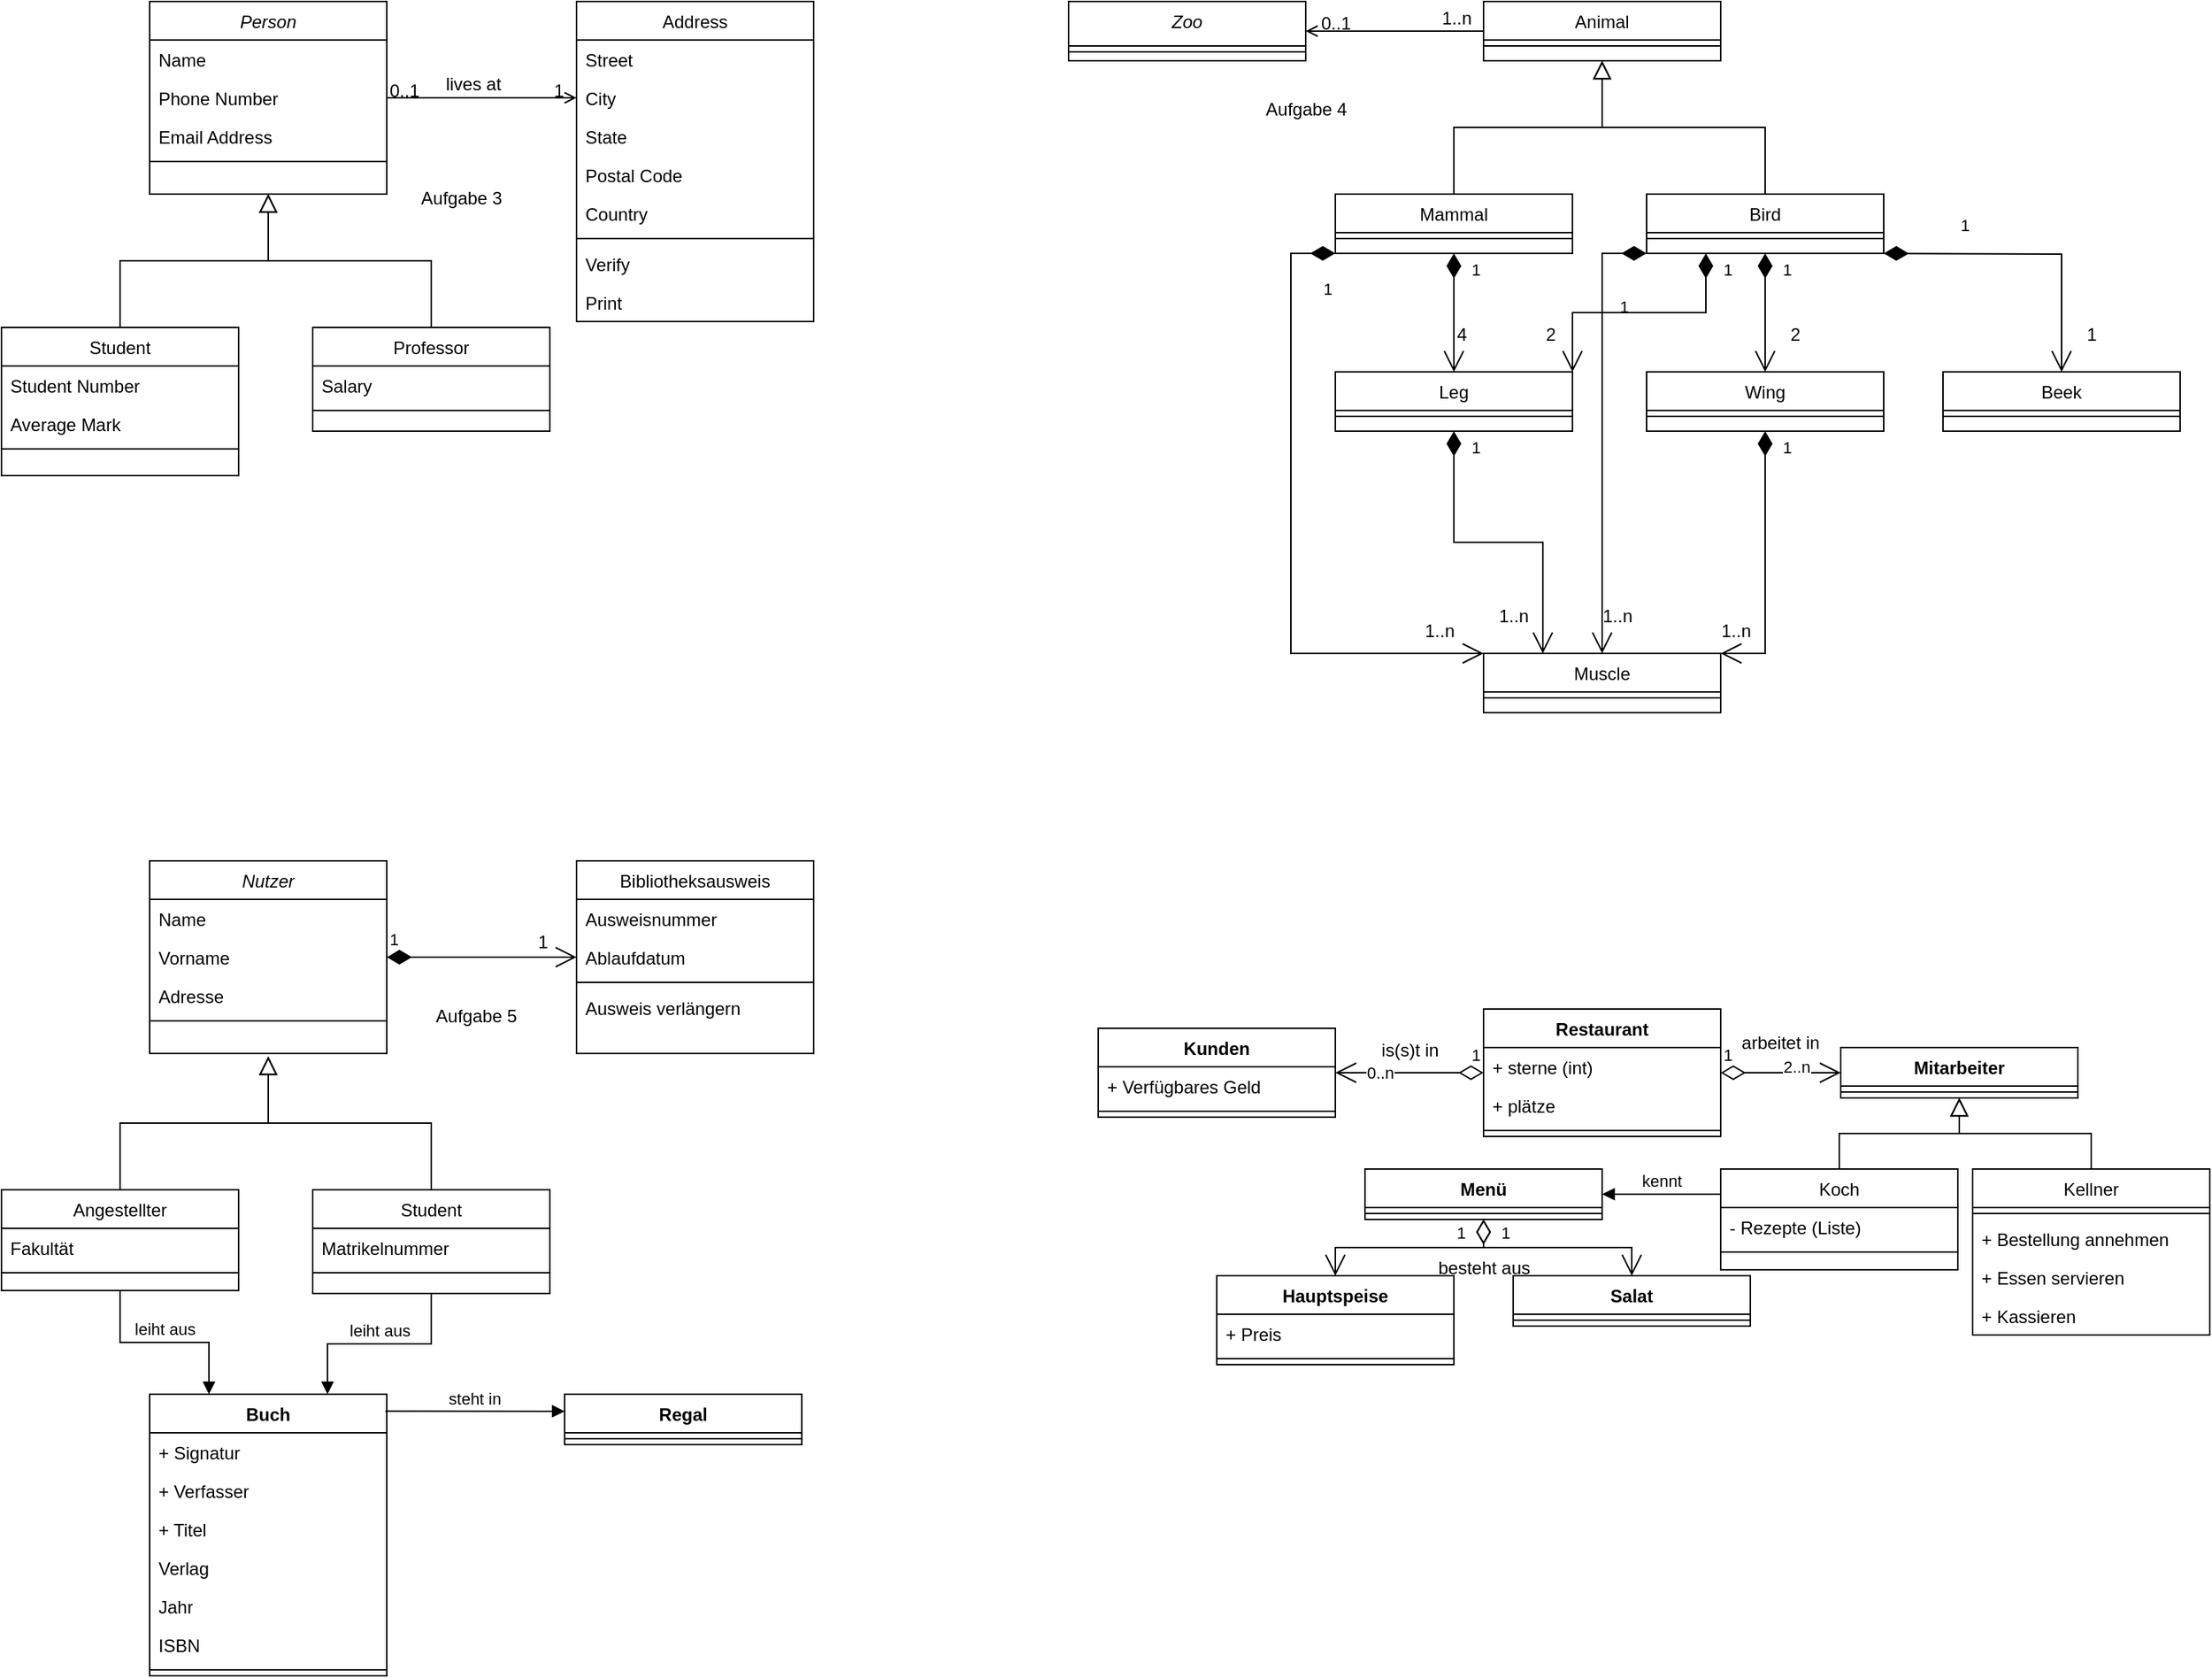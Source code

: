 <mxfile version="21.6.3" type="device">
  <diagram id="C5RBs43oDa-KdzZeNtuy" name="Page-1">
    <mxGraphModel dx="1290" dy="542" grid="1" gridSize="10" guides="1" tooltips="1" connect="1" arrows="1" fold="1" page="1" pageScale="1" pageWidth="827" pageHeight="1169" math="0" shadow="0">
      <root>
        <mxCell id="WIyWlLk6GJQsqaUBKTNV-0" />
        <mxCell id="WIyWlLk6GJQsqaUBKTNV-1" parent="WIyWlLk6GJQsqaUBKTNV-0" />
        <mxCell id="zkfFHV4jXpPFQw0GAbJ--0" value="Person" style="swimlane;fontStyle=2;align=center;verticalAlign=top;childLayout=stackLayout;horizontal=1;startSize=26;horizontalStack=0;resizeParent=1;resizeLast=0;collapsible=1;marginBottom=0;rounded=0;shadow=0;strokeWidth=1;" parent="WIyWlLk6GJQsqaUBKTNV-1" vertex="1">
          <mxGeometry x="100" width="160" height="130" as="geometry">
            <mxRectangle x="230" y="140" width="160" height="26" as="alternateBounds" />
          </mxGeometry>
        </mxCell>
        <mxCell id="zkfFHV4jXpPFQw0GAbJ--1" value="Name" style="text;align=left;verticalAlign=top;spacingLeft=4;spacingRight=4;overflow=hidden;rotatable=0;points=[[0,0.5],[1,0.5]];portConstraint=eastwest;" parent="zkfFHV4jXpPFQw0GAbJ--0" vertex="1">
          <mxGeometry y="26" width="160" height="26" as="geometry" />
        </mxCell>
        <mxCell id="zkfFHV4jXpPFQw0GAbJ--2" value="Phone Number" style="text;align=left;verticalAlign=top;spacingLeft=4;spacingRight=4;overflow=hidden;rotatable=0;points=[[0,0.5],[1,0.5]];portConstraint=eastwest;rounded=0;shadow=0;html=0;" parent="zkfFHV4jXpPFQw0GAbJ--0" vertex="1">
          <mxGeometry y="52" width="160" height="26" as="geometry" />
        </mxCell>
        <mxCell id="zkfFHV4jXpPFQw0GAbJ--3" value="Email Address" style="text;align=left;verticalAlign=top;spacingLeft=4;spacingRight=4;overflow=hidden;rotatable=0;points=[[0,0.5],[1,0.5]];portConstraint=eastwest;rounded=0;shadow=0;html=0;" parent="zkfFHV4jXpPFQw0GAbJ--0" vertex="1">
          <mxGeometry y="78" width="160" height="26" as="geometry" />
        </mxCell>
        <mxCell id="zkfFHV4jXpPFQw0GAbJ--4" value="" style="line;html=1;strokeWidth=1;align=left;verticalAlign=middle;spacingTop=-1;spacingLeft=3;spacingRight=3;rotatable=0;labelPosition=right;points=[];portConstraint=eastwest;" parent="zkfFHV4jXpPFQw0GAbJ--0" vertex="1">
          <mxGeometry y="104" width="160" height="8" as="geometry" />
        </mxCell>
        <mxCell id="zkfFHV4jXpPFQw0GAbJ--6" value="Student" style="swimlane;fontStyle=0;align=center;verticalAlign=top;childLayout=stackLayout;horizontal=1;startSize=26;horizontalStack=0;resizeParent=1;resizeLast=0;collapsible=1;marginBottom=0;rounded=0;shadow=0;strokeWidth=1;" parent="WIyWlLk6GJQsqaUBKTNV-1" vertex="1">
          <mxGeometry y="220" width="160" height="100" as="geometry">
            <mxRectangle x="130" y="380" width="160" height="26" as="alternateBounds" />
          </mxGeometry>
        </mxCell>
        <mxCell id="zkfFHV4jXpPFQw0GAbJ--7" value="Student Number" style="text;align=left;verticalAlign=top;spacingLeft=4;spacingRight=4;overflow=hidden;rotatable=0;points=[[0,0.5],[1,0.5]];portConstraint=eastwest;" parent="zkfFHV4jXpPFQw0GAbJ--6" vertex="1">
          <mxGeometry y="26" width="160" height="26" as="geometry" />
        </mxCell>
        <mxCell id="zkfFHV4jXpPFQw0GAbJ--8" value="Average Mark" style="text;align=left;verticalAlign=top;spacingLeft=4;spacingRight=4;overflow=hidden;rotatable=0;points=[[0,0.5],[1,0.5]];portConstraint=eastwest;rounded=0;shadow=0;html=0;" parent="zkfFHV4jXpPFQw0GAbJ--6" vertex="1">
          <mxGeometry y="52" width="160" height="26" as="geometry" />
        </mxCell>
        <mxCell id="zkfFHV4jXpPFQw0GAbJ--9" value="" style="line;html=1;strokeWidth=1;align=left;verticalAlign=middle;spacingTop=-1;spacingLeft=3;spacingRight=3;rotatable=0;labelPosition=right;points=[];portConstraint=eastwest;" parent="zkfFHV4jXpPFQw0GAbJ--6" vertex="1">
          <mxGeometry y="78" width="160" height="8" as="geometry" />
        </mxCell>
        <mxCell id="zkfFHV4jXpPFQw0GAbJ--12" value="" style="endArrow=block;endSize=10;endFill=0;shadow=0;strokeWidth=1;rounded=0;edgeStyle=elbowEdgeStyle;elbow=vertical;" parent="WIyWlLk6GJQsqaUBKTNV-1" source="zkfFHV4jXpPFQw0GAbJ--6" target="zkfFHV4jXpPFQw0GAbJ--0" edge="1">
          <mxGeometry width="160" relative="1" as="geometry">
            <mxPoint x="80" y="83" as="sourcePoint" />
            <mxPoint x="80" y="83" as="targetPoint" />
          </mxGeometry>
        </mxCell>
        <mxCell id="zkfFHV4jXpPFQw0GAbJ--13" value="Professor" style="swimlane;fontStyle=0;align=center;verticalAlign=top;childLayout=stackLayout;horizontal=1;startSize=26;horizontalStack=0;resizeParent=1;resizeLast=0;collapsible=1;marginBottom=0;rounded=0;shadow=0;strokeWidth=1;" parent="WIyWlLk6GJQsqaUBKTNV-1" vertex="1">
          <mxGeometry x="210" y="220" width="160" height="70" as="geometry">
            <mxRectangle x="340" y="380" width="170" height="26" as="alternateBounds" />
          </mxGeometry>
        </mxCell>
        <mxCell id="zkfFHV4jXpPFQw0GAbJ--14" value="Salary" style="text;align=left;verticalAlign=top;spacingLeft=4;spacingRight=4;overflow=hidden;rotatable=0;points=[[0,0.5],[1,0.5]];portConstraint=eastwest;" parent="zkfFHV4jXpPFQw0GAbJ--13" vertex="1">
          <mxGeometry y="26" width="160" height="26" as="geometry" />
        </mxCell>
        <mxCell id="zkfFHV4jXpPFQw0GAbJ--15" value="" style="line;html=1;strokeWidth=1;align=left;verticalAlign=middle;spacingTop=-1;spacingLeft=3;spacingRight=3;rotatable=0;labelPosition=right;points=[];portConstraint=eastwest;" parent="zkfFHV4jXpPFQw0GAbJ--13" vertex="1">
          <mxGeometry y="52" width="160" height="8" as="geometry" />
        </mxCell>
        <mxCell id="zkfFHV4jXpPFQw0GAbJ--16" value="" style="endArrow=block;endSize=10;endFill=0;shadow=0;strokeWidth=1;rounded=0;edgeStyle=elbowEdgeStyle;elbow=vertical;" parent="WIyWlLk6GJQsqaUBKTNV-1" source="zkfFHV4jXpPFQw0GAbJ--13" target="zkfFHV4jXpPFQw0GAbJ--0" edge="1">
          <mxGeometry width="160" relative="1" as="geometry">
            <mxPoint x="90" y="253" as="sourcePoint" />
            <mxPoint x="190" y="151" as="targetPoint" />
          </mxGeometry>
        </mxCell>
        <mxCell id="zkfFHV4jXpPFQw0GAbJ--17" value="Address" style="swimlane;fontStyle=0;align=center;verticalAlign=top;childLayout=stackLayout;horizontal=1;startSize=26;horizontalStack=0;resizeParent=1;resizeLast=0;collapsible=1;marginBottom=0;rounded=0;shadow=0;strokeWidth=1;" parent="WIyWlLk6GJQsqaUBKTNV-1" vertex="1">
          <mxGeometry x="388" width="160" height="216" as="geometry">
            <mxRectangle x="550" y="140" width="160" height="26" as="alternateBounds" />
          </mxGeometry>
        </mxCell>
        <mxCell id="zkfFHV4jXpPFQw0GAbJ--18" value="Street" style="text;align=left;verticalAlign=top;spacingLeft=4;spacingRight=4;overflow=hidden;rotatable=0;points=[[0,0.5],[1,0.5]];portConstraint=eastwest;" parent="zkfFHV4jXpPFQw0GAbJ--17" vertex="1">
          <mxGeometry y="26" width="160" height="26" as="geometry" />
        </mxCell>
        <mxCell id="zkfFHV4jXpPFQw0GAbJ--19" value="City" style="text;align=left;verticalAlign=top;spacingLeft=4;spacingRight=4;overflow=hidden;rotatable=0;points=[[0,0.5],[1,0.5]];portConstraint=eastwest;rounded=0;shadow=0;html=0;" parent="zkfFHV4jXpPFQw0GAbJ--17" vertex="1">
          <mxGeometry y="52" width="160" height="26" as="geometry" />
        </mxCell>
        <mxCell id="zkfFHV4jXpPFQw0GAbJ--20" value="State" style="text;align=left;verticalAlign=top;spacingLeft=4;spacingRight=4;overflow=hidden;rotatable=0;points=[[0,0.5],[1,0.5]];portConstraint=eastwest;rounded=0;shadow=0;html=0;" parent="zkfFHV4jXpPFQw0GAbJ--17" vertex="1">
          <mxGeometry y="78" width="160" height="26" as="geometry" />
        </mxCell>
        <mxCell id="zkfFHV4jXpPFQw0GAbJ--21" value="Postal Code" style="text;align=left;verticalAlign=top;spacingLeft=4;spacingRight=4;overflow=hidden;rotatable=0;points=[[0,0.5],[1,0.5]];portConstraint=eastwest;rounded=0;shadow=0;html=0;" parent="zkfFHV4jXpPFQw0GAbJ--17" vertex="1">
          <mxGeometry y="104" width="160" height="26" as="geometry" />
        </mxCell>
        <mxCell id="zkfFHV4jXpPFQw0GAbJ--22" value="Country" style="text;align=left;verticalAlign=top;spacingLeft=4;spacingRight=4;overflow=hidden;rotatable=0;points=[[0,0.5],[1,0.5]];portConstraint=eastwest;rounded=0;shadow=0;html=0;" parent="zkfFHV4jXpPFQw0GAbJ--17" vertex="1">
          <mxGeometry y="130" width="160" height="26" as="geometry" />
        </mxCell>
        <mxCell id="zkfFHV4jXpPFQw0GAbJ--23" value="" style="line;html=1;strokeWidth=1;align=left;verticalAlign=middle;spacingTop=-1;spacingLeft=3;spacingRight=3;rotatable=0;labelPosition=right;points=[];portConstraint=eastwest;" parent="zkfFHV4jXpPFQw0GAbJ--17" vertex="1">
          <mxGeometry y="156" width="160" height="8" as="geometry" />
        </mxCell>
        <mxCell id="6wA_tJc-uM4umwSYgHZ_-1" value="Verify" style="text;align=left;verticalAlign=top;spacingLeft=4;spacingRight=4;overflow=hidden;rotatable=0;points=[[0,0.5],[1,0.5]];portConstraint=eastwest;rounded=0;shadow=0;html=0;" vertex="1" parent="zkfFHV4jXpPFQw0GAbJ--17">
          <mxGeometry y="164" width="160" height="26" as="geometry" />
        </mxCell>
        <mxCell id="6wA_tJc-uM4umwSYgHZ_-0" value="Print" style="text;align=left;verticalAlign=top;spacingLeft=4;spacingRight=4;overflow=hidden;rotatable=0;points=[[0,0.5],[1,0.5]];portConstraint=eastwest;rounded=0;shadow=0;html=0;" vertex="1" parent="zkfFHV4jXpPFQw0GAbJ--17">
          <mxGeometry y="190" width="160" height="26" as="geometry" />
        </mxCell>
        <mxCell id="zkfFHV4jXpPFQw0GAbJ--26" value="" style="endArrow=open;shadow=0;strokeWidth=1;rounded=0;endFill=1;edgeStyle=elbowEdgeStyle;elbow=vertical;" parent="WIyWlLk6GJQsqaUBKTNV-1" source="zkfFHV4jXpPFQw0GAbJ--0" target="zkfFHV4jXpPFQw0GAbJ--17" edge="1">
          <mxGeometry x="0.5" y="41" relative="1" as="geometry">
            <mxPoint x="260" y="72" as="sourcePoint" />
            <mxPoint x="420" y="72" as="targetPoint" />
            <mxPoint x="-40" y="32" as="offset" />
          </mxGeometry>
        </mxCell>
        <mxCell id="zkfFHV4jXpPFQw0GAbJ--27" value="0..1" style="resizable=0;align=left;verticalAlign=bottom;labelBackgroundColor=none;fontSize=12;" parent="zkfFHV4jXpPFQw0GAbJ--26" connectable="0" vertex="1">
          <mxGeometry x="-1" relative="1" as="geometry">
            <mxPoint y="4" as="offset" />
          </mxGeometry>
        </mxCell>
        <mxCell id="zkfFHV4jXpPFQw0GAbJ--28" value="1" style="resizable=0;align=right;verticalAlign=bottom;labelBackgroundColor=none;fontSize=12;" parent="zkfFHV4jXpPFQw0GAbJ--26" connectable="0" vertex="1">
          <mxGeometry x="1" relative="1" as="geometry">
            <mxPoint x="-7" y="4" as="offset" />
          </mxGeometry>
        </mxCell>
        <mxCell id="zkfFHV4jXpPFQw0GAbJ--29" value="lives at" style="text;html=1;resizable=0;points=[];;align=center;verticalAlign=middle;labelBackgroundColor=none;rounded=0;shadow=0;strokeWidth=1;fontSize=12;" parent="zkfFHV4jXpPFQw0GAbJ--26" vertex="1" connectable="0">
          <mxGeometry x="0.5" y="49" relative="1" as="geometry">
            <mxPoint x="-38" y="40" as="offset" />
          </mxGeometry>
        </mxCell>
        <mxCell id="i7h-qjOxTJdl-z-2sL89-1" value="Aufgabe 3" style="text;html=1;align=center;verticalAlign=middle;resizable=0;points=[];autosize=1;strokeColor=none;fillColor=none;" parent="WIyWlLk6GJQsqaUBKTNV-1" vertex="1">
          <mxGeometry x="270" y="118" width="80" height="30" as="geometry" />
        </mxCell>
        <mxCell id="i7h-qjOxTJdl-z-2sL89-2" value="Zoo" style="swimlane;fontStyle=2;align=center;verticalAlign=top;childLayout=stackLayout;horizontal=1;startSize=30;horizontalStack=0;resizeParent=1;resizeLast=0;collapsible=1;marginBottom=0;rounded=0;shadow=0;strokeWidth=1;" parent="WIyWlLk6GJQsqaUBKTNV-1" vertex="1">
          <mxGeometry x="720" width="160" height="40" as="geometry">
            <mxRectangle x="230" y="140" width="160" height="26" as="alternateBounds" />
          </mxGeometry>
        </mxCell>
        <mxCell id="i7h-qjOxTJdl-z-2sL89-6" value="" style="line;html=1;strokeWidth=1;align=left;verticalAlign=middle;spacingTop=-1;spacingLeft=3;spacingRight=3;rotatable=0;labelPosition=right;points=[];portConstraint=eastwest;" parent="i7h-qjOxTJdl-z-2sL89-2" vertex="1">
          <mxGeometry y="30" width="160" height="8" as="geometry" />
        </mxCell>
        <mxCell id="i7h-qjOxTJdl-z-2sL89-8" value="Animal" style="swimlane;fontStyle=0;align=center;verticalAlign=top;childLayout=stackLayout;horizontal=1;startSize=26;horizontalStack=0;resizeParent=1;resizeLast=0;collapsible=1;marginBottom=0;rounded=0;shadow=0;strokeWidth=1;" parent="WIyWlLk6GJQsqaUBKTNV-1" vertex="1">
          <mxGeometry x="1000" width="160" height="40" as="geometry">
            <mxRectangle x="550" y="140" width="160" height="26" as="alternateBounds" />
          </mxGeometry>
        </mxCell>
        <mxCell id="i7h-qjOxTJdl-z-2sL89-14" value="" style="line;html=1;strokeWidth=1;align=left;verticalAlign=middle;spacingTop=-1;spacingLeft=3;spacingRight=3;rotatable=0;labelPosition=right;points=[];portConstraint=eastwest;" parent="i7h-qjOxTJdl-z-2sL89-8" vertex="1">
          <mxGeometry y="26" width="160" height="8" as="geometry" />
        </mxCell>
        <mxCell id="i7h-qjOxTJdl-z-2sL89-15" value="" style="endArrow=open;shadow=0;strokeWidth=1;rounded=0;endFill=1;edgeStyle=elbowEdgeStyle;elbow=vertical;" parent="WIyWlLk6GJQsqaUBKTNV-1" source="i7h-qjOxTJdl-z-2sL89-8" target="i7h-qjOxTJdl-z-2sL89-2" edge="1">
          <mxGeometry x="0.5" y="41" relative="1" as="geometry">
            <mxPoint x="872" y="100" as="sourcePoint" />
            <mxPoint x="1000" y="100" as="targetPoint" />
            <mxPoint x="-40" y="32" as="offset" />
          </mxGeometry>
        </mxCell>
        <mxCell id="i7h-qjOxTJdl-z-2sL89-16" value="1..n" style="resizable=0;align=left;verticalAlign=bottom;labelBackgroundColor=none;fontSize=12;" parent="i7h-qjOxTJdl-z-2sL89-15" connectable="0" vertex="1">
          <mxGeometry x="-1" relative="1" as="geometry">
            <mxPoint x="-30" as="offset" />
          </mxGeometry>
        </mxCell>
        <mxCell id="i7h-qjOxTJdl-z-2sL89-19" value="0..1" style="text;html=1;align=center;verticalAlign=middle;resizable=0;points=[];autosize=1;strokeColor=none;fillColor=none;" parent="WIyWlLk6GJQsqaUBKTNV-1" vertex="1">
          <mxGeometry x="880" width="40" height="30" as="geometry" />
        </mxCell>
        <mxCell id="i7h-qjOxTJdl-z-2sL89-20" value="Mammal" style="swimlane;fontStyle=0;align=center;verticalAlign=top;childLayout=stackLayout;horizontal=1;startSize=26;horizontalStack=0;resizeParent=1;resizeLast=0;collapsible=1;marginBottom=0;rounded=0;shadow=0;strokeWidth=1;" parent="WIyWlLk6GJQsqaUBKTNV-1" vertex="1">
          <mxGeometry x="900" y="130" width="160" height="40" as="geometry">
            <mxRectangle x="130" y="380" width="160" height="26" as="alternateBounds" />
          </mxGeometry>
        </mxCell>
        <mxCell id="i7h-qjOxTJdl-z-2sL89-23" value="" style="line;html=1;strokeWidth=1;align=left;verticalAlign=middle;spacingTop=-1;spacingLeft=3;spacingRight=3;rotatable=0;labelPosition=right;points=[];portConstraint=eastwest;" parent="i7h-qjOxTJdl-z-2sL89-20" vertex="1">
          <mxGeometry y="26" width="160" height="8" as="geometry" />
        </mxCell>
        <mxCell id="i7h-qjOxTJdl-z-2sL89-24" value="" style="endArrow=block;endSize=10;endFill=0;shadow=0;strokeWidth=1;rounded=0;edgeStyle=elbowEdgeStyle;elbow=vertical;" parent="WIyWlLk6GJQsqaUBKTNV-1" source="i7h-qjOxTJdl-z-2sL89-20" edge="1">
          <mxGeometry width="160" relative="1" as="geometry">
            <mxPoint x="980" y="-7" as="sourcePoint" />
            <mxPoint x="1080" y="40" as="targetPoint" />
          </mxGeometry>
        </mxCell>
        <mxCell id="i7h-qjOxTJdl-z-2sL89-25" value="Bird" style="swimlane;fontStyle=0;align=center;verticalAlign=top;childLayout=stackLayout;horizontal=1;startSize=26;horizontalStack=0;resizeParent=1;resizeLast=0;collapsible=1;marginBottom=0;rounded=0;shadow=0;strokeWidth=1;" parent="WIyWlLk6GJQsqaUBKTNV-1" vertex="1">
          <mxGeometry x="1110" y="130" width="160" height="40" as="geometry">
            <mxRectangle x="340" y="380" width="170" height="26" as="alternateBounds" />
          </mxGeometry>
        </mxCell>
        <mxCell id="i7h-qjOxTJdl-z-2sL89-27" value="" style="line;html=1;strokeWidth=1;align=left;verticalAlign=middle;spacingTop=-1;spacingLeft=3;spacingRight=3;rotatable=0;labelPosition=right;points=[];portConstraint=eastwest;" parent="i7h-qjOxTJdl-z-2sL89-25" vertex="1">
          <mxGeometry y="26" width="160" height="8" as="geometry" />
        </mxCell>
        <mxCell id="i7h-qjOxTJdl-z-2sL89-28" value="" style="endArrow=block;endSize=10;endFill=0;shadow=0;strokeWidth=1;rounded=0;edgeStyle=elbowEdgeStyle;elbow=vertical;" parent="WIyWlLk6GJQsqaUBKTNV-1" source="i7h-qjOxTJdl-z-2sL89-25" edge="1">
          <mxGeometry width="160" relative="1" as="geometry">
            <mxPoint x="990" y="163" as="sourcePoint" />
            <mxPoint x="1080" y="40" as="targetPoint" />
          </mxGeometry>
        </mxCell>
        <mxCell id="i7h-qjOxTJdl-z-2sL89-29" value="Beek" style="swimlane;fontStyle=0;align=center;verticalAlign=top;childLayout=stackLayout;horizontal=1;startSize=26;horizontalStack=0;resizeParent=1;resizeLast=0;collapsible=1;marginBottom=0;rounded=0;shadow=0;strokeWidth=1;" parent="WIyWlLk6GJQsqaUBKTNV-1" vertex="1">
          <mxGeometry x="1310" y="250" width="160" height="40" as="geometry">
            <mxRectangle x="130" y="380" width="160" height="26" as="alternateBounds" />
          </mxGeometry>
        </mxCell>
        <mxCell id="i7h-qjOxTJdl-z-2sL89-30" value="" style="line;html=1;strokeWidth=1;align=left;verticalAlign=middle;spacingTop=-1;spacingLeft=3;spacingRight=3;rotatable=0;labelPosition=right;points=[];portConstraint=eastwest;" parent="i7h-qjOxTJdl-z-2sL89-29" vertex="1">
          <mxGeometry y="26" width="160" height="8" as="geometry" />
        </mxCell>
        <mxCell id="i7h-qjOxTJdl-z-2sL89-31" value="Muscle" style="swimlane;fontStyle=0;align=center;verticalAlign=top;childLayout=stackLayout;horizontal=1;startSize=26;horizontalStack=0;resizeParent=1;resizeLast=0;collapsible=1;marginBottom=0;rounded=0;shadow=0;strokeWidth=1;" parent="WIyWlLk6GJQsqaUBKTNV-1" vertex="1">
          <mxGeometry x="1000" y="440" width="160" height="40" as="geometry">
            <mxRectangle x="130" y="380" width="160" height="26" as="alternateBounds" />
          </mxGeometry>
        </mxCell>
        <mxCell id="i7h-qjOxTJdl-z-2sL89-32" value="" style="line;html=1;strokeWidth=1;align=left;verticalAlign=middle;spacingTop=-1;spacingLeft=3;spacingRight=3;rotatable=0;labelPosition=right;points=[];portConstraint=eastwest;" parent="i7h-qjOxTJdl-z-2sL89-31" vertex="1">
          <mxGeometry y="26" width="160" height="8" as="geometry" />
        </mxCell>
        <mxCell id="i7h-qjOxTJdl-z-2sL89-33" value="Leg" style="swimlane;fontStyle=0;align=center;verticalAlign=top;childLayout=stackLayout;horizontal=1;startSize=26;horizontalStack=0;resizeParent=1;resizeLast=0;collapsible=1;marginBottom=0;rounded=0;shadow=0;strokeWidth=1;" parent="WIyWlLk6GJQsqaUBKTNV-1" vertex="1">
          <mxGeometry x="900" y="250" width="160" height="40" as="geometry">
            <mxRectangle x="130" y="380" width="160" height="26" as="alternateBounds" />
          </mxGeometry>
        </mxCell>
        <mxCell id="i7h-qjOxTJdl-z-2sL89-34" value="" style="line;html=1;strokeWidth=1;align=left;verticalAlign=middle;spacingTop=-1;spacingLeft=3;spacingRight=3;rotatable=0;labelPosition=right;points=[];portConstraint=eastwest;" parent="i7h-qjOxTJdl-z-2sL89-33" vertex="1">
          <mxGeometry y="26" width="160" height="8" as="geometry" />
        </mxCell>
        <mxCell id="i7h-qjOxTJdl-z-2sL89-35" value="Wing" style="swimlane;fontStyle=0;align=center;verticalAlign=top;childLayout=stackLayout;horizontal=1;startSize=26;horizontalStack=0;resizeParent=1;resizeLast=0;collapsible=1;marginBottom=0;rounded=0;shadow=0;strokeWidth=1;" parent="WIyWlLk6GJQsqaUBKTNV-1" vertex="1">
          <mxGeometry x="1110" y="250" width="160" height="40" as="geometry">
            <mxRectangle x="130" y="380" width="160" height="26" as="alternateBounds" />
          </mxGeometry>
        </mxCell>
        <mxCell id="i7h-qjOxTJdl-z-2sL89-36" value="" style="line;html=1;strokeWidth=1;align=left;verticalAlign=middle;spacingTop=-1;spacingLeft=3;spacingRight=3;rotatable=0;labelPosition=right;points=[];portConstraint=eastwest;" parent="i7h-qjOxTJdl-z-2sL89-35" vertex="1">
          <mxGeometry y="26" width="160" height="8" as="geometry" />
        </mxCell>
        <mxCell id="i7h-qjOxTJdl-z-2sL89-38" value="Aufgabe 4" style="text;html=1;align=center;verticalAlign=middle;resizable=0;points=[];autosize=1;strokeColor=none;fillColor=none;" parent="WIyWlLk6GJQsqaUBKTNV-1" vertex="1">
          <mxGeometry x="840" y="58" width="80" height="30" as="geometry" />
        </mxCell>
        <mxCell id="i7h-qjOxTJdl-z-2sL89-39" value="1" style="endArrow=open;html=1;endSize=12;startArrow=diamondThin;startSize=14;startFill=1;edgeStyle=orthogonalEdgeStyle;align=left;verticalAlign=bottom;rounded=0;" parent="WIyWlLk6GJQsqaUBKTNV-1" source="i7h-qjOxTJdl-z-2sL89-20" target="i7h-qjOxTJdl-z-2sL89-33" edge="1">
          <mxGeometry x="-0.5" y="10" relative="1" as="geometry">
            <mxPoint x="1040" y="220" as="sourcePoint" />
            <mxPoint x="1200" y="220" as="targetPoint" />
            <mxPoint as="offset" />
          </mxGeometry>
        </mxCell>
        <mxCell id="i7h-qjOxTJdl-z-2sL89-40" value="4" style="text;html=1;align=center;verticalAlign=middle;resizable=0;points=[];autosize=1;strokeColor=none;fillColor=none;" parent="WIyWlLk6GJQsqaUBKTNV-1" vertex="1">
          <mxGeometry x="970" y="210" width="30" height="30" as="geometry" />
        </mxCell>
        <mxCell id="i7h-qjOxTJdl-z-2sL89-41" value="1" style="endArrow=open;html=1;endSize=12;startArrow=diamondThin;startSize=14;startFill=1;edgeStyle=orthogonalEdgeStyle;align=left;verticalAlign=bottom;rounded=0;" parent="WIyWlLk6GJQsqaUBKTNV-1" edge="1">
          <mxGeometry x="-0.5" y="10" relative="1" as="geometry">
            <mxPoint x="1190" y="170" as="sourcePoint" />
            <mxPoint x="1190" y="250" as="targetPoint" />
            <mxPoint as="offset" />
          </mxGeometry>
        </mxCell>
        <mxCell id="i7h-qjOxTJdl-z-2sL89-42" value="2" style="text;html=1;align=center;verticalAlign=middle;resizable=0;points=[];autosize=1;strokeColor=none;fillColor=none;" parent="WIyWlLk6GJQsqaUBKTNV-1" vertex="1">
          <mxGeometry x="1195" y="210" width="30" height="30" as="geometry" />
        </mxCell>
        <mxCell id="i7h-qjOxTJdl-z-2sL89-43" value="1" style="endArrow=open;html=1;endSize=12;startArrow=diamondThin;startSize=14;startFill=1;edgeStyle=orthogonalEdgeStyle;align=left;verticalAlign=bottom;rounded=0;" parent="WIyWlLk6GJQsqaUBKTNV-1" target="i7h-qjOxTJdl-z-2sL89-29" edge="1">
          <mxGeometry x="-0.5" y="10" relative="1" as="geometry">
            <mxPoint x="1270" y="170" as="sourcePoint" />
            <mxPoint x="1270" y="250" as="targetPoint" />
            <mxPoint as="offset" />
          </mxGeometry>
        </mxCell>
        <mxCell id="i7h-qjOxTJdl-z-2sL89-44" value="1" style="text;html=1;align=center;verticalAlign=middle;resizable=0;points=[];autosize=1;strokeColor=none;fillColor=none;" parent="WIyWlLk6GJQsqaUBKTNV-1" vertex="1">
          <mxGeometry x="1395" y="210" width="30" height="30" as="geometry" />
        </mxCell>
        <mxCell id="i7h-qjOxTJdl-z-2sL89-45" value="1" style="endArrow=open;html=1;endSize=12;startArrow=diamondThin;startSize=14;startFill=1;edgeStyle=orthogonalEdgeStyle;align=left;verticalAlign=bottom;rounded=0;exitX=0;exitY=1;exitDx=0;exitDy=0;entryX=0.5;entryY=0;entryDx=0;entryDy=0;" parent="WIyWlLk6GJQsqaUBKTNV-1" source="i7h-qjOxTJdl-z-2sL89-25" target="i7h-qjOxTJdl-z-2sL89-31" edge="1">
          <mxGeometry x="-0.5" y="10" relative="1" as="geometry">
            <mxPoint x="1010" y="200" as="sourcePoint" />
            <mxPoint x="1010" y="280" as="targetPoint" />
            <mxPoint as="offset" />
            <Array as="points">
              <mxPoint x="1080" y="170" />
            </Array>
          </mxGeometry>
        </mxCell>
        <mxCell id="i7h-qjOxTJdl-z-2sL89-46" value="1..n" style="text;html=1;align=center;verticalAlign=middle;resizable=0;points=[];autosize=1;strokeColor=none;fillColor=none;" parent="WIyWlLk6GJQsqaUBKTNV-1" vertex="1">
          <mxGeometry x="1070" y="400" width="40" height="30" as="geometry" />
        </mxCell>
        <mxCell id="i7h-qjOxTJdl-z-2sL89-47" value="1" style="endArrow=open;html=1;endSize=12;startArrow=diamondThin;startSize=14;startFill=1;edgeStyle=orthogonalEdgeStyle;align=left;verticalAlign=bottom;rounded=0;exitX=0;exitY=1;exitDx=0;exitDy=0;entryX=0;entryY=0;entryDx=0;entryDy=0;" parent="WIyWlLk6GJQsqaUBKTNV-1" source="i7h-qjOxTJdl-z-2sL89-20" target="i7h-qjOxTJdl-z-2sL89-31" edge="1">
          <mxGeometry x="-0.706" y="20" relative="1" as="geometry">
            <mxPoint x="1020" y="210" as="sourcePoint" />
            <mxPoint x="1020" y="290" as="targetPoint" />
            <mxPoint as="offset" />
            <Array as="points">
              <mxPoint x="870" y="170" />
              <mxPoint x="870" y="440" />
            </Array>
          </mxGeometry>
        </mxCell>
        <mxCell id="i7h-qjOxTJdl-z-2sL89-48" value="2" style="text;html=1;align=center;verticalAlign=middle;resizable=0;points=[];autosize=1;strokeColor=none;fillColor=none;" parent="WIyWlLk6GJQsqaUBKTNV-1" vertex="1">
          <mxGeometry x="1030" y="210" width="30" height="30" as="geometry" />
        </mxCell>
        <mxCell id="i7h-qjOxTJdl-z-2sL89-50" value="1..n" style="text;html=1;align=center;verticalAlign=middle;resizable=0;points=[];autosize=1;strokeColor=none;fillColor=none;" parent="WIyWlLk6GJQsqaUBKTNV-1" vertex="1">
          <mxGeometry x="950" y="410" width="40" height="30" as="geometry" />
        </mxCell>
        <mxCell id="i7h-qjOxTJdl-z-2sL89-51" value="1" style="endArrow=open;html=1;endSize=12;startArrow=diamondThin;startSize=14;startFill=1;edgeStyle=orthogonalEdgeStyle;align=left;verticalAlign=bottom;rounded=0;entryX=1;entryY=0;entryDx=0;entryDy=0;" parent="WIyWlLk6GJQsqaUBKTNV-1" source="i7h-qjOxTJdl-z-2sL89-25" target="i7h-qjOxTJdl-z-2sL89-33" edge="1">
          <mxGeometry x="-0.765" y="10" relative="1" as="geometry">
            <mxPoint x="1030" y="220" as="sourcePoint" />
            <mxPoint x="1030" y="300" as="targetPoint" />
            <mxPoint as="offset" />
            <Array as="points">
              <mxPoint x="1150" y="210" />
              <mxPoint x="1060" y="210" />
            </Array>
          </mxGeometry>
        </mxCell>
        <mxCell id="i7h-qjOxTJdl-z-2sL89-53" value="1" style="endArrow=open;html=1;endSize=12;startArrow=diamondThin;startSize=14;startFill=1;edgeStyle=orthogonalEdgeStyle;align=left;verticalAlign=bottom;rounded=0;entryX=1;entryY=0;entryDx=0;entryDy=0;" parent="WIyWlLk6GJQsqaUBKTNV-1" source="i7h-qjOxTJdl-z-2sL89-35" target="i7h-qjOxTJdl-z-2sL89-31" edge="1">
          <mxGeometry x="-0.778" y="10" relative="1" as="geometry">
            <mxPoint x="1130" y="360" as="sourcePoint" />
            <mxPoint x="1130" y="440" as="targetPoint" />
            <mxPoint as="offset" />
            <Array as="points">
              <mxPoint x="1190" y="440" />
            </Array>
          </mxGeometry>
        </mxCell>
        <mxCell id="i7h-qjOxTJdl-z-2sL89-54" value="1..n" style="text;html=1;align=center;verticalAlign=middle;resizable=0;points=[];autosize=1;strokeColor=none;fillColor=none;" parent="WIyWlLk6GJQsqaUBKTNV-1" vertex="1">
          <mxGeometry x="1150" y="410" width="40" height="30" as="geometry" />
        </mxCell>
        <mxCell id="i7h-qjOxTJdl-z-2sL89-56" value="1" style="endArrow=open;html=1;endSize=12;startArrow=diamondThin;startSize=14;startFill=1;edgeStyle=orthogonalEdgeStyle;align=left;verticalAlign=bottom;rounded=0;entryX=0.25;entryY=0;entryDx=0;entryDy=0;" parent="WIyWlLk6GJQsqaUBKTNV-1" source="i7h-qjOxTJdl-z-2sL89-33" target="i7h-qjOxTJdl-z-2sL89-31" edge="1">
          <mxGeometry x="-0.809" y="10" relative="1" as="geometry">
            <mxPoint x="1025" y="340" as="sourcePoint" />
            <mxPoint x="1025" y="420" as="targetPoint" />
            <mxPoint as="offset" />
          </mxGeometry>
        </mxCell>
        <mxCell id="i7h-qjOxTJdl-z-2sL89-57" value="1..n" style="text;html=1;align=center;verticalAlign=middle;resizable=0;points=[];autosize=1;strokeColor=none;fillColor=none;" parent="WIyWlLk6GJQsqaUBKTNV-1" vertex="1">
          <mxGeometry x="1000" y="400" width="40" height="30" as="geometry" />
        </mxCell>
        <mxCell id="i7h-qjOxTJdl-z-2sL89-59" value="Nutzer" style="swimlane;fontStyle=2;align=center;verticalAlign=top;childLayout=stackLayout;horizontal=1;startSize=26;horizontalStack=0;resizeParent=1;resizeLast=0;collapsible=1;marginBottom=0;rounded=0;shadow=0;strokeWidth=1;" parent="WIyWlLk6GJQsqaUBKTNV-1" vertex="1">
          <mxGeometry x="100" y="580" width="160" height="130" as="geometry">
            <mxRectangle x="230" y="140" width="160" height="26" as="alternateBounds" />
          </mxGeometry>
        </mxCell>
        <mxCell id="i7h-qjOxTJdl-z-2sL89-60" value="Name" style="text;align=left;verticalAlign=top;spacingLeft=4;spacingRight=4;overflow=hidden;rotatable=0;points=[[0,0.5],[1,0.5]];portConstraint=eastwest;" parent="i7h-qjOxTJdl-z-2sL89-59" vertex="1">
          <mxGeometry y="26" width="160" height="26" as="geometry" />
        </mxCell>
        <mxCell id="i7h-qjOxTJdl-z-2sL89-61" value="Vorname" style="text;align=left;verticalAlign=top;spacingLeft=4;spacingRight=4;overflow=hidden;rotatable=0;points=[[0,0.5],[1,0.5]];portConstraint=eastwest;rounded=0;shadow=0;html=0;" parent="i7h-qjOxTJdl-z-2sL89-59" vertex="1">
          <mxGeometry y="52" width="160" height="26" as="geometry" />
        </mxCell>
        <mxCell id="i7h-qjOxTJdl-z-2sL89-62" value="Adresse" style="text;align=left;verticalAlign=top;spacingLeft=4;spacingRight=4;overflow=hidden;rotatable=0;points=[[0,0.5],[1,0.5]];portConstraint=eastwest;rounded=0;shadow=0;html=0;" parent="i7h-qjOxTJdl-z-2sL89-59" vertex="1">
          <mxGeometry y="78" width="160" height="26" as="geometry" />
        </mxCell>
        <mxCell id="i7h-qjOxTJdl-z-2sL89-63" value="" style="line;html=1;strokeWidth=1;align=left;verticalAlign=middle;spacingTop=-1;spacingLeft=3;spacingRight=3;rotatable=0;labelPosition=right;points=[];portConstraint=eastwest;" parent="i7h-qjOxTJdl-z-2sL89-59" vertex="1">
          <mxGeometry y="104" width="160" height="8" as="geometry" />
        </mxCell>
        <mxCell id="i7h-qjOxTJdl-z-2sL89-74" value="Angestellter" style="swimlane;fontStyle=0;align=center;verticalAlign=top;childLayout=stackLayout;horizontal=1;startSize=26;horizontalStack=0;resizeParent=1;resizeLast=0;collapsible=1;marginBottom=0;rounded=0;shadow=0;strokeWidth=1;" parent="WIyWlLk6GJQsqaUBKTNV-1" vertex="1">
          <mxGeometry y="802" width="160" height="68" as="geometry">
            <mxRectangle x="130" y="380" width="160" height="26" as="alternateBounds" />
          </mxGeometry>
        </mxCell>
        <mxCell id="i7h-qjOxTJdl-z-2sL89-75" value="Fakultät" style="text;align=left;verticalAlign=top;spacingLeft=4;spacingRight=4;overflow=hidden;rotatable=0;points=[[0,0.5],[1,0.5]];portConstraint=eastwest;" parent="i7h-qjOxTJdl-z-2sL89-74" vertex="1">
          <mxGeometry y="26" width="160" height="26" as="geometry" />
        </mxCell>
        <mxCell id="i7h-qjOxTJdl-z-2sL89-77" value="" style="line;html=1;strokeWidth=1;align=left;verticalAlign=middle;spacingTop=-1;spacingLeft=3;spacingRight=3;rotatable=0;labelPosition=right;points=[];portConstraint=eastwest;" parent="i7h-qjOxTJdl-z-2sL89-74" vertex="1">
          <mxGeometry y="52" width="160" height="8" as="geometry" />
        </mxCell>
        <mxCell id="i7h-qjOxTJdl-z-2sL89-78" value="" style="endArrow=block;endSize=10;endFill=0;shadow=0;strokeWidth=1;rounded=0;edgeStyle=elbowEdgeStyle;elbow=vertical;" parent="WIyWlLk6GJQsqaUBKTNV-1" source="i7h-qjOxTJdl-z-2sL89-74" edge="1">
          <mxGeometry width="160" relative="1" as="geometry">
            <mxPoint x="80" y="665" as="sourcePoint" />
            <mxPoint x="180" y="712" as="targetPoint" />
          </mxGeometry>
        </mxCell>
        <mxCell id="i7h-qjOxTJdl-z-2sL89-79" value="Student" style="swimlane;fontStyle=0;align=center;verticalAlign=top;childLayout=stackLayout;horizontal=1;startSize=26;horizontalStack=0;resizeParent=1;resizeLast=0;collapsible=1;marginBottom=0;rounded=0;shadow=0;strokeWidth=1;" parent="WIyWlLk6GJQsqaUBKTNV-1" vertex="1">
          <mxGeometry x="210" y="802" width="160" height="70" as="geometry">
            <mxRectangle x="340" y="380" width="170" height="26" as="alternateBounds" />
          </mxGeometry>
        </mxCell>
        <mxCell id="i7h-qjOxTJdl-z-2sL89-80" value="Matrikelnummer" style="text;align=left;verticalAlign=top;spacingLeft=4;spacingRight=4;overflow=hidden;rotatable=0;points=[[0,0.5],[1,0.5]];portConstraint=eastwest;" parent="i7h-qjOxTJdl-z-2sL89-79" vertex="1">
          <mxGeometry y="26" width="160" height="26" as="geometry" />
        </mxCell>
        <mxCell id="i7h-qjOxTJdl-z-2sL89-81" value="" style="line;html=1;strokeWidth=1;align=left;verticalAlign=middle;spacingTop=-1;spacingLeft=3;spacingRight=3;rotatable=0;labelPosition=right;points=[];portConstraint=eastwest;" parent="i7h-qjOxTJdl-z-2sL89-79" vertex="1">
          <mxGeometry y="52" width="160" height="8" as="geometry" />
        </mxCell>
        <mxCell id="i7h-qjOxTJdl-z-2sL89-82" value="" style="endArrow=block;endSize=10;endFill=0;shadow=0;strokeWidth=1;rounded=0;edgeStyle=elbowEdgeStyle;elbow=vertical;" parent="WIyWlLk6GJQsqaUBKTNV-1" source="i7h-qjOxTJdl-z-2sL89-79" edge="1">
          <mxGeometry width="160" relative="1" as="geometry">
            <mxPoint x="90" y="835" as="sourcePoint" />
            <mxPoint x="180" y="712" as="targetPoint" />
          </mxGeometry>
        </mxCell>
        <mxCell id="i7h-qjOxTJdl-z-2sL89-83" value="Aufgabe 5" style="text;html=1;align=center;verticalAlign=middle;resizable=0;points=[];autosize=1;strokeColor=none;fillColor=none;" parent="WIyWlLk6GJQsqaUBKTNV-1" vertex="1">
          <mxGeometry x="280" y="670" width="80" height="30" as="geometry" />
        </mxCell>
        <mxCell id="i7h-qjOxTJdl-z-2sL89-89" value="Bibliotheksausweis" style="swimlane;fontStyle=0;align=center;verticalAlign=top;childLayout=stackLayout;horizontal=1;startSize=26;horizontalStack=0;resizeParent=1;resizeLast=0;collapsible=1;marginBottom=0;rounded=0;shadow=0;strokeWidth=1;" parent="WIyWlLk6GJQsqaUBKTNV-1" vertex="1">
          <mxGeometry x="388" y="580" width="160" height="130" as="geometry">
            <mxRectangle x="340" y="380" width="170" height="26" as="alternateBounds" />
          </mxGeometry>
        </mxCell>
        <mxCell id="i7h-qjOxTJdl-z-2sL89-92" value="Ausweisnummer&#xa;" style="text;align=left;verticalAlign=top;spacingLeft=4;spacingRight=4;overflow=hidden;rotatable=0;points=[[0,0.5],[1,0.5]];portConstraint=eastwest;" parent="i7h-qjOxTJdl-z-2sL89-89" vertex="1">
          <mxGeometry y="26" width="160" height="26" as="geometry" />
        </mxCell>
        <mxCell id="i7h-qjOxTJdl-z-2sL89-90" value="Ablaufdatum" style="text;align=left;verticalAlign=top;spacingLeft=4;spacingRight=4;overflow=hidden;rotatable=0;points=[[0,0.5],[1,0.5]];portConstraint=eastwest;" parent="i7h-qjOxTJdl-z-2sL89-89" vertex="1">
          <mxGeometry y="52" width="160" height="26" as="geometry" />
        </mxCell>
        <mxCell id="i7h-qjOxTJdl-z-2sL89-91" value="" style="line;html=1;strokeWidth=1;align=left;verticalAlign=middle;spacingTop=-1;spacingLeft=3;spacingRight=3;rotatable=0;labelPosition=right;points=[];portConstraint=eastwest;" parent="i7h-qjOxTJdl-z-2sL89-89" vertex="1">
          <mxGeometry y="78" width="160" height="8" as="geometry" />
        </mxCell>
        <mxCell id="i7h-qjOxTJdl-z-2sL89-93" value="Ausweis verlängern" style="text;align=left;verticalAlign=top;spacingLeft=4;spacingRight=4;overflow=hidden;rotatable=0;points=[[0,0.5],[1,0.5]];portConstraint=eastwest;" parent="i7h-qjOxTJdl-z-2sL89-89" vertex="1">
          <mxGeometry y="86" width="160" height="26" as="geometry" />
        </mxCell>
        <mxCell id="i7h-qjOxTJdl-z-2sL89-105" value="1" style="endArrow=open;html=1;endSize=12;startArrow=diamondThin;startSize=14;startFill=1;edgeStyle=orthogonalEdgeStyle;align=left;verticalAlign=bottom;rounded=0;" parent="WIyWlLk6GJQsqaUBKTNV-1" source="i7h-qjOxTJdl-z-2sL89-59" target="i7h-qjOxTJdl-z-2sL89-89" edge="1">
          <mxGeometry x="-1" y="3" relative="1" as="geometry">
            <mxPoint x="690" y="770" as="sourcePoint" />
            <mxPoint x="420" y="600" as="targetPoint" />
          </mxGeometry>
        </mxCell>
        <mxCell id="i7h-qjOxTJdl-z-2sL89-106" value="1" style="text;html=1;align=center;verticalAlign=middle;resizable=0;points=[];autosize=1;strokeColor=none;fillColor=none;" parent="WIyWlLk6GJQsqaUBKTNV-1" vertex="1">
          <mxGeometry x="350" y="620" width="30" height="30" as="geometry" />
        </mxCell>
        <mxCell id="i7h-qjOxTJdl-z-2sL89-107" value="Buch" style="swimlane;fontStyle=1;align=center;verticalAlign=top;childLayout=stackLayout;horizontal=1;startSize=26;horizontalStack=0;resizeParent=1;resizeParentMax=0;resizeLast=0;collapsible=1;marginBottom=0;whiteSpace=wrap;html=1;" parent="WIyWlLk6GJQsqaUBKTNV-1" vertex="1">
          <mxGeometry x="100" y="940" width="160" height="190" as="geometry" />
        </mxCell>
        <mxCell id="i7h-qjOxTJdl-z-2sL89-111" value="+ Signatur" style="text;strokeColor=none;fillColor=none;align=left;verticalAlign=top;spacingLeft=4;spacingRight=4;overflow=hidden;rotatable=0;points=[[0,0.5],[1,0.5]];portConstraint=eastwest;whiteSpace=wrap;html=1;" parent="i7h-qjOxTJdl-z-2sL89-107" vertex="1">
          <mxGeometry y="26" width="160" height="26" as="geometry" />
        </mxCell>
        <mxCell id="i7h-qjOxTJdl-z-2sL89-114" value="+ Verfasser" style="text;strokeColor=none;fillColor=none;align=left;verticalAlign=top;spacingLeft=4;spacingRight=4;overflow=hidden;rotatable=0;points=[[0,0.5],[1,0.5]];portConstraint=eastwest;whiteSpace=wrap;html=1;" parent="i7h-qjOxTJdl-z-2sL89-107" vertex="1">
          <mxGeometry y="52" width="160" height="26" as="geometry" />
        </mxCell>
        <mxCell id="i7h-qjOxTJdl-z-2sL89-113" value="+ Titel" style="text;strokeColor=none;fillColor=none;align=left;verticalAlign=top;spacingLeft=4;spacingRight=4;overflow=hidden;rotatable=0;points=[[0,0.5],[1,0.5]];portConstraint=eastwest;whiteSpace=wrap;html=1;" parent="i7h-qjOxTJdl-z-2sL89-107" vertex="1">
          <mxGeometry y="78" width="160" height="26" as="geometry" />
        </mxCell>
        <mxCell id="i7h-qjOxTJdl-z-2sL89-115" value="Verlag" style="text;strokeColor=none;fillColor=none;align=left;verticalAlign=top;spacingLeft=4;spacingRight=4;overflow=hidden;rotatable=0;points=[[0,0.5],[1,0.5]];portConstraint=eastwest;whiteSpace=wrap;html=1;" parent="i7h-qjOxTJdl-z-2sL89-107" vertex="1">
          <mxGeometry y="104" width="160" height="26" as="geometry" />
        </mxCell>
        <mxCell id="i7h-qjOxTJdl-z-2sL89-112" value="Jahr" style="text;strokeColor=none;fillColor=none;align=left;verticalAlign=top;spacingLeft=4;spacingRight=4;overflow=hidden;rotatable=0;points=[[0,0.5],[1,0.5]];portConstraint=eastwest;whiteSpace=wrap;html=1;" parent="i7h-qjOxTJdl-z-2sL89-107" vertex="1">
          <mxGeometry y="130" width="160" height="26" as="geometry" />
        </mxCell>
        <mxCell id="i7h-qjOxTJdl-z-2sL89-108" value="ISBN" style="text;strokeColor=none;fillColor=none;align=left;verticalAlign=top;spacingLeft=4;spacingRight=4;overflow=hidden;rotatable=0;points=[[0,0.5],[1,0.5]];portConstraint=eastwest;whiteSpace=wrap;html=1;" parent="i7h-qjOxTJdl-z-2sL89-107" vertex="1">
          <mxGeometry y="156" width="160" height="26" as="geometry" />
        </mxCell>
        <mxCell id="i7h-qjOxTJdl-z-2sL89-109" value="" style="line;strokeWidth=1;fillColor=none;align=left;verticalAlign=middle;spacingTop=-1;spacingLeft=3;spacingRight=3;rotatable=0;labelPosition=right;points=[];portConstraint=eastwest;strokeColor=inherit;" parent="i7h-qjOxTJdl-z-2sL89-107" vertex="1">
          <mxGeometry y="182" width="160" height="8" as="geometry" />
        </mxCell>
        <mxCell id="i7h-qjOxTJdl-z-2sL89-116" value="Regal" style="swimlane;fontStyle=1;align=center;verticalAlign=top;childLayout=stackLayout;horizontal=1;startSize=26;horizontalStack=0;resizeParent=1;resizeParentMax=0;resizeLast=0;collapsible=1;marginBottom=0;whiteSpace=wrap;html=1;" parent="WIyWlLk6GJQsqaUBKTNV-1" vertex="1">
          <mxGeometry x="380" y="940" width="160" height="34" as="geometry" />
        </mxCell>
        <mxCell id="i7h-qjOxTJdl-z-2sL89-123" value="" style="line;strokeWidth=1;fillColor=none;align=left;verticalAlign=middle;spacingTop=-1;spacingLeft=3;spacingRight=3;rotatable=0;labelPosition=right;points=[];portConstraint=eastwest;strokeColor=inherit;" parent="i7h-qjOxTJdl-z-2sL89-116" vertex="1">
          <mxGeometry y="26" width="160" height="8" as="geometry" />
        </mxCell>
        <mxCell id="i7h-qjOxTJdl-z-2sL89-125" value="steht in" style="html=1;verticalAlign=bottom;endArrow=block;edgeStyle=elbowEdgeStyle;elbow=vertical;curved=0;rounded=0;exitX=0.994;exitY=0.06;exitDx=0;exitDy=0;exitPerimeter=0;" parent="WIyWlLk6GJQsqaUBKTNV-1" source="i7h-qjOxTJdl-z-2sL89-107" target="i7h-qjOxTJdl-z-2sL89-116" edge="1">
          <mxGeometry width="80" relative="1" as="geometry">
            <mxPoint x="360" y="900" as="sourcePoint" />
            <mxPoint x="440" y="900" as="targetPoint" />
          </mxGeometry>
        </mxCell>
        <mxCell id="i7h-qjOxTJdl-z-2sL89-127" value="leiht aus" style="html=1;verticalAlign=bottom;endArrow=block;edgeStyle=elbowEdgeStyle;elbow=vertical;curved=0;rounded=0;exitX=0.5;exitY=1;exitDx=0;exitDy=0;entryX=0.25;entryY=0;entryDx=0;entryDy=0;" parent="WIyWlLk6GJQsqaUBKTNV-1" source="i7h-qjOxTJdl-z-2sL89-74" target="i7h-qjOxTJdl-z-2sL89-107" edge="1">
          <mxGeometry width="80" relative="1" as="geometry">
            <mxPoint x="360" y="930" as="sourcePoint" />
            <mxPoint x="440" y="930" as="targetPoint" />
          </mxGeometry>
        </mxCell>
        <mxCell id="i7h-qjOxTJdl-z-2sL89-129" value="leiht aus" style="html=1;verticalAlign=bottom;endArrow=block;edgeStyle=elbowEdgeStyle;elbow=vertical;curved=0;rounded=0;exitX=0.5;exitY=1;exitDx=0;exitDy=0;entryX=0.75;entryY=0;entryDx=0;entryDy=0;" parent="WIyWlLk6GJQsqaUBKTNV-1" source="i7h-qjOxTJdl-z-2sL89-79" target="i7h-qjOxTJdl-z-2sL89-107" edge="1">
          <mxGeometry width="80" relative="1" as="geometry">
            <mxPoint x="360" y="930" as="sourcePoint" />
            <mxPoint x="440" y="930" as="targetPoint" />
          </mxGeometry>
        </mxCell>
        <mxCell id="6advwTuBKPqQwk8-cCEF-0" value="Restaurant" style="swimlane;fontStyle=1;align=center;verticalAlign=top;childLayout=stackLayout;horizontal=1;startSize=26;horizontalStack=0;resizeParent=1;resizeParentMax=0;resizeLast=0;collapsible=1;marginBottom=0;whiteSpace=wrap;html=1;" parent="WIyWlLk6GJQsqaUBKTNV-1" vertex="1">
          <mxGeometry x="1000" y="680" width="160" height="86" as="geometry" />
        </mxCell>
        <mxCell id="6advwTuBKPqQwk8-cCEF-1" value="+ sterne (int)" style="text;strokeColor=none;fillColor=none;align=left;verticalAlign=top;spacingLeft=4;spacingRight=4;overflow=hidden;rotatable=0;points=[[0,0.5],[1,0.5]];portConstraint=eastwest;whiteSpace=wrap;html=1;" parent="6advwTuBKPqQwk8-cCEF-0" vertex="1">
          <mxGeometry y="26" width="160" height="26" as="geometry" />
        </mxCell>
        <mxCell id="6advwTuBKPqQwk8-cCEF-43" value="+ plätze" style="text;strokeColor=none;fillColor=none;align=left;verticalAlign=top;spacingLeft=4;spacingRight=4;overflow=hidden;rotatable=0;points=[[0,0.5],[1,0.5]];portConstraint=eastwest;whiteSpace=wrap;html=1;" parent="6advwTuBKPqQwk8-cCEF-0" vertex="1">
          <mxGeometry y="52" width="160" height="26" as="geometry" />
        </mxCell>
        <mxCell id="6advwTuBKPqQwk8-cCEF-2" value="" style="line;strokeWidth=1;fillColor=none;align=left;verticalAlign=middle;spacingTop=-1;spacingLeft=3;spacingRight=3;rotatable=0;labelPosition=right;points=[];portConstraint=eastwest;strokeColor=inherit;" parent="6advwTuBKPqQwk8-cCEF-0" vertex="1">
          <mxGeometry y="78" width="160" height="8" as="geometry" />
        </mxCell>
        <mxCell id="6advwTuBKPqQwk8-cCEF-4" value="Mitarbeiter" style="swimlane;fontStyle=1;align=center;verticalAlign=top;childLayout=stackLayout;horizontal=1;startSize=26;horizontalStack=0;resizeParent=1;resizeParentMax=0;resizeLast=0;collapsible=1;marginBottom=0;whiteSpace=wrap;html=1;" parent="WIyWlLk6GJQsqaUBKTNV-1" vertex="1">
          <mxGeometry x="1241" y="706" width="160" height="34" as="geometry" />
        </mxCell>
        <mxCell id="6advwTuBKPqQwk8-cCEF-6" value="" style="line;strokeWidth=1;fillColor=none;align=left;verticalAlign=middle;spacingTop=-1;spacingLeft=3;spacingRight=3;rotatable=0;labelPosition=right;points=[];portConstraint=eastwest;strokeColor=inherit;" parent="6advwTuBKPqQwk8-cCEF-4" vertex="1">
          <mxGeometry y="26" width="160" height="8" as="geometry" />
        </mxCell>
        <mxCell id="6advwTuBKPqQwk8-cCEF-9" value="Koch" style="swimlane;fontStyle=0;align=center;verticalAlign=top;childLayout=stackLayout;horizontal=1;startSize=26;horizontalStack=0;resizeParent=1;resizeLast=0;collapsible=1;marginBottom=0;rounded=0;shadow=0;strokeWidth=1;" parent="WIyWlLk6GJQsqaUBKTNV-1" vertex="1">
          <mxGeometry x="1160" y="788" width="160" height="68" as="geometry">
            <mxRectangle x="130" y="380" width="160" height="26" as="alternateBounds" />
          </mxGeometry>
        </mxCell>
        <mxCell id="6advwTuBKPqQwk8-cCEF-10" value="- Rezepte (Liste)" style="text;align=left;verticalAlign=top;spacingLeft=4;spacingRight=4;overflow=hidden;rotatable=0;points=[[0,0.5],[1,0.5]];portConstraint=eastwest;" parent="6advwTuBKPqQwk8-cCEF-9" vertex="1">
          <mxGeometry y="26" width="160" height="26" as="geometry" />
        </mxCell>
        <mxCell id="6advwTuBKPqQwk8-cCEF-11" value="" style="line;html=1;strokeWidth=1;align=left;verticalAlign=middle;spacingTop=-1;spacingLeft=3;spacingRight=3;rotatable=0;labelPosition=right;points=[];portConstraint=eastwest;" parent="6advwTuBKPqQwk8-cCEF-9" vertex="1">
          <mxGeometry y="52" width="160" height="8" as="geometry" />
        </mxCell>
        <mxCell id="6advwTuBKPqQwk8-cCEF-12" value="" style="endArrow=block;endSize=10;endFill=0;shadow=0;strokeWidth=1;rounded=0;edgeStyle=elbowEdgeStyle;elbow=vertical;" parent="WIyWlLk6GJQsqaUBKTNV-1" source="6advwTuBKPqQwk8-cCEF-9" target="6advwTuBKPqQwk8-cCEF-4" edge="1">
          <mxGeometry width="160" relative="1" as="geometry">
            <mxPoint x="1216" y="719" as="sourcePoint" />
            <mxPoint x="1316" y="766" as="targetPoint" />
          </mxGeometry>
        </mxCell>
        <mxCell id="6advwTuBKPqQwk8-cCEF-13" value="Kellner" style="swimlane;fontStyle=0;align=center;verticalAlign=top;childLayout=stackLayout;horizontal=1;startSize=26;horizontalStack=0;resizeParent=1;resizeLast=0;collapsible=1;marginBottom=0;rounded=0;shadow=0;strokeWidth=1;" parent="WIyWlLk6GJQsqaUBKTNV-1" vertex="1">
          <mxGeometry x="1330" y="788" width="160" height="112" as="geometry">
            <mxRectangle x="340" y="380" width="170" height="26" as="alternateBounds" />
          </mxGeometry>
        </mxCell>
        <mxCell id="6advwTuBKPqQwk8-cCEF-15" value="" style="line;html=1;strokeWidth=1;align=left;verticalAlign=middle;spacingTop=-1;spacingLeft=3;spacingRight=3;rotatable=0;labelPosition=right;points=[];portConstraint=eastwest;" parent="6advwTuBKPqQwk8-cCEF-13" vertex="1">
          <mxGeometry y="26" width="160" height="8" as="geometry" />
        </mxCell>
        <mxCell id="6advwTuBKPqQwk8-cCEF-17" value="+ Bestellung annehmen" style="text;align=left;verticalAlign=top;spacingLeft=4;spacingRight=4;overflow=hidden;rotatable=0;points=[[0,0.5],[1,0.5]];portConstraint=eastwest;" parent="6advwTuBKPqQwk8-cCEF-13" vertex="1">
          <mxGeometry y="34" width="160" height="26" as="geometry" />
        </mxCell>
        <mxCell id="6advwTuBKPqQwk8-cCEF-19" value="+ Essen servieren" style="text;align=left;verticalAlign=top;spacingLeft=4;spacingRight=4;overflow=hidden;rotatable=0;points=[[0,0.5],[1,0.5]];portConstraint=eastwest;" parent="6advwTuBKPqQwk8-cCEF-13" vertex="1">
          <mxGeometry y="60" width="160" height="26" as="geometry" />
        </mxCell>
        <mxCell id="6advwTuBKPqQwk8-cCEF-18" value="+ Kassieren" style="text;align=left;verticalAlign=top;spacingLeft=4;spacingRight=4;overflow=hidden;rotatable=0;points=[[0,0.5],[1,0.5]];portConstraint=eastwest;" parent="6advwTuBKPqQwk8-cCEF-13" vertex="1">
          <mxGeometry y="86" width="160" height="26" as="geometry" />
        </mxCell>
        <mxCell id="6advwTuBKPqQwk8-cCEF-16" value="" style="endArrow=block;endSize=10;endFill=0;shadow=0;strokeWidth=1;rounded=0;edgeStyle=elbowEdgeStyle;elbow=vertical;" parent="WIyWlLk6GJQsqaUBKTNV-1" source="6advwTuBKPqQwk8-cCEF-13" target="6advwTuBKPqQwk8-cCEF-4" edge="1">
          <mxGeometry width="160" relative="1" as="geometry">
            <mxPoint x="1226" y="889" as="sourcePoint" />
            <mxPoint x="1316" y="766" as="targetPoint" />
          </mxGeometry>
        </mxCell>
        <mxCell id="6advwTuBKPqQwk8-cCEF-20" value="Menü" style="swimlane;fontStyle=1;align=center;verticalAlign=top;childLayout=stackLayout;horizontal=1;startSize=26;horizontalStack=0;resizeParent=1;resizeParentMax=0;resizeLast=0;collapsible=1;marginBottom=0;whiteSpace=wrap;html=1;" parent="WIyWlLk6GJQsqaUBKTNV-1" vertex="1">
          <mxGeometry x="920" y="788" width="160" height="34" as="geometry" />
        </mxCell>
        <mxCell id="6advwTuBKPqQwk8-cCEF-22" value="" style="line;strokeWidth=1;fillColor=none;align=left;verticalAlign=middle;spacingTop=-1;spacingLeft=3;spacingRight=3;rotatable=0;labelPosition=right;points=[];portConstraint=eastwest;strokeColor=inherit;" parent="6advwTuBKPqQwk8-cCEF-20" vertex="1">
          <mxGeometry y="26" width="160" height="8" as="geometry" />
        </mxCell>
        <mxCell id="6advwTuBKPqQwk8-cCEF-24" value="Hauptspeise" style="swimlane;fontStyle=1;align=center;verticalAlign=top;childLayout=stackLayout;horizontal=1;startSize=26;horizontalStack=0;resizeParent=1;resizeParentMax=0;resizeLast=0;collapsible=1;marginBottom=0;whiteSpace=wrap;html=1;" parent="WIyWlLk6GJQsqaUBKTNV-1" vertex="1">
          <mxGeometry x="820" y="860" width="160" height="60" as="geometry" />
        </mxCell>
        <mxCell id="6advwTuBKPqQwk8-cCEF-32" value="+ Preis" style="text;align=left;verticalAlign=top;spacingLeft=4;spacingRight=4;overflow=hidden;rotatable=0;points=[[0,0.5],[1,0.5]];portConstraint=eastwest;" parent="6advwTuBKPqQwk8-cCEF-24" vertex="1">
          <mxGeometry y="26" width="160" height="26" as="geometry" />
        </mxCell>
        <mxCell id="6advwTuBKPqQwk8-cCEF-26" value="" style="line;strokeWidth=1;fillColor=none;align=left;verticalAlign=middle;spacingTop=-1;spacingLeft=3;spacingRight=3;rotatable=0;labelPosition=right;points=[];portConstraint=eastwest;strokeColor=inherit;" parent="6advwTuBKPqQwk8-cCEF-24" vertex="1">
          <mxGeometry y="52" width="160" height="8" as="geometry" />
        </mxCell>
        <mxCell id="6advwTuBKPqQwk8-cCEF-28" value="Salat" style="swimlane;fontStyle=1;align=center;verticalAlign=top;childLayout=stackLayout;horizontal=1;startSize=26;horizontalStack=0;resizeParent=1;resizeParentMax=0;resizeLast=0;collapsible=1;marginBottom=0;whiteSpace=wrap;html=1;" parent="WIyWlLk6GJQsqaUBKTNV-1" vertex="1">
          <mxGeometry x="1020" y="860" width="160" height="34" as="geometry" />
        </mxCell>
        <mxCell id="6advwTuBKPqQwk8-cCEF-30" value="" style="line;strokeWidth=1;fillColor=none;align=left;verticalAlign=middle;spacingTop=-1;spacingLeft=3;spacingRight=3;rotatable=0;labelPosition=right;points=[];portConstraint=eastwest;strokeColor=inherit;" parent="6advwTuBKPqQwk8-cCEF-28" vertex="1">
          <mxGeometry y="26" width="160" height="8" as="geometry" />
        </mxCell>
        <mxCell id="6advwTuBKPqQwk8-cCEF-33" value="Kunden" style="swimlane;fontStyle=1;align=center;verticalAlign=top;childLayout=stackLayout;horizontal=1;startSize=26;horizontalStack=0;resizeParent=1;resizeParentMax=0;resizeLast=0;collapsible=1;marginBottom=0;whiteSpace=wrap;html=1;" parent="WIyWlLk6GJQsqaUBKTNV-1" vertex="1">
          <mxGeometry x="740" y="693" width="160" height="60" as="geometry" />
        </mxCell>
        <mxCell id="6advwTuBKPqQwk8-cCEF-34" value="+ Verfügbares Geld" style="text;strokeColor=none;fillColor=none;align=left;verticalAlign=top;spacingLeft=4;spacingRight=4;overflow=hidden;rotatable=0;points=[[0,0.5],[1,0.5]];portConstraint=eastwest;whiteSpace=wrap;html=1;" parent="6advwTuBKPqQwk8-cCEF-33" vertex="1">
          <mxGeometry y="26" width="160" height="26" as="geometry" />
        </mxCell>
        <mxCell id="6advwTuBKPqQwk8-cCEF-35" value="" style="line;strokeWidth=1;fillColor=none;align=left;verticalAlign=middle;spacingTop=-1;spacingLeft=3;spacingRight=3;rotatable=0;labelPosition=right;points=[];portConstraint=eastwest;strokeColor=inherit;" parent="6advwTuBKPqQwk8-cCEF-33" vertex="1">
          <mxGeometry y="52" width="160" height="8" as="geometry" />
        </mxCell>
        <mxCell id="6advwTuBKPqQwk8-cCEF-39" value="1" style="endArrow=open;html=1;endSize=12;startArrow=diamondThin;startSize=14;startFill=0;edgeStyle=orthogonalEdgeStyle;align=left;verticalAlign=bottom;rounded=0;" parent="WIyWlLk6GJQsqaUBKTNV-1" source="6advwTuBKPqQwk8-cCEF-0" target="6advwTuBKPqQwk8-cCEF-4" edge="1">
          <mxGeometry x="-1" y="3" relative="1" as="geometry">
            <mxPoint x="1140" y="870" as="sourcePoint" />
            <mxPoint x="1300" y="870" as="targetPoint" />
          </mxGeometry>
        </mxCell>
        <mxCell id="6advwTuBKPqQwk8-cCEF-40" value="2..n" style="edgeLabel;html=1;align=center;verticalAlign=middle;resizable=0;points=[];" parent="6advwTuBKPqQwk8-cCEF-39" vertex="1" connectable="0">
          <mxGeometry x="0.422" y="2" relative="1" as="geometry">
            <mxPoint x="-7" y="-2" as="offset" />
          </mxGeometry>
        </mxCell>
        <mxCell id="6advwTuBKPqQwk8-cCEF-41" value="1" style="endArrow=open;html=1;endSize=12;startArrow=diamondThin;startSize=14;startFill=0;edgeStyle=orthogonalEdgeStyle;align=left;verticalAlign=bottom;rounded=0;" parent="WIyWlLk6GJQsqaUBKTNV-1" source="6advwTuBKPqQwk8-cCEF-0" target="6advwTuBKPqQwk8-cCEF-33" edge="1">
          <mxGeometry x="-0.8" y="-3" relative="1" as="geometry">
            <mxPoint x="1120" y="790" as="sourcePoint" />
            <mxPoint x="1280" y="790" as="targetPoint" />
            <mxPoint as="offset" />
          </mxGeometry>
        </mxCell>
        <mxCell id="6advwTuBKPqQwk8-cCEF-42" value="0..n" style="edgeLabel;html=1;align=center;verticalAlign=middle;resizable=0;points=[];" parent="6advwTuBKPqQwk8-cCEF-41" vertex="1" connectable="0">
          <mxGeometry x="0.598" y="-1" relative="1" as="geometry">
            <mxPoint x="10" y="1" as="offset" />
          </mxGeometry>
        </mxCell>
        <mxCell id="6advwTuBKPqQwk8-cCEF-44" value="kennt" style="html=1;verticalAlign=bottom;endArrow=block;edgeStyle=elbowEdgeStyle;elbow=vertical;curved=0;rounded=0;" parent="WIyWlLk6GJQsqaUBKTNV-1" source="6advwTuBKPqQwk8-cCEF-9" target="6advwTuBKPqQwk8-cCEF-20" edge="1">
          <mxGeometry width="80" relative="1" as="geometry">
            <mxPoint x="1070" y="780" as="sourcePoint" />
            <mxPoint x="1150" y="780" as="targetPoint" />
          </mxGeometry>
        </mxCell>
        <mxCell id="6advwTuBKPqQwk8-cCEF-45" value="is(s)t in" style="text;html=1;align=center;verticalAlign=middle;resizable=0;points=[];autosize=1;strokeColor=none;fillColor=none;" parent="WIyWlLk6GJQsqaUBKTNV-1" vertex="1">
          <mxGeometry x="920" y="693" width="60" height="30" as="geometry" />
        </mxCell>
        <mxCell id="6advwTuBKPqQwk8-cCEF-46" value="arbeitet in" style="text;html=1;align=center;verticalAlign=middle;resizable=0;points=[];autosize=1;strokeColor=none;fillColor=none;" parent="WIyWlLk6GJQsqaUBKTNV-1" vertex="1">
          <mxGeometry x="1160" y="688" width="80" height="30" as="geometry" />
        </mxCell>
        <mxCell id="6advwTuBKPqQwk8-cCEF-47" value="1" style="endArrow=open;html=1;endSize=12;startArrow=diamondThin;startSize=14;startFill=0;edgeStyle=orthogonalEdgeStyle;align=left;verticalAlign=bottom;rounded=0;" parent="WIyWlLk6GJQsqaUBKTNV-1" source="6advwTuBKPqQwk8-cCEF-20" target="6advwTuBKPqQwk8-cCEF-24" edge="1">
          <mxGeometry x="-0.435" y="-1" relative="1" as="geometry">
            <mxPoint x="1030" y="860" as="sourcePoint" />
            <mxPoint x="1190" y="860" as="targetPoint" />
            <mxPoint as="offset" />
          </mxGeometry>
        </mxCell>
        <mxCell id="6advwTuBKPqQwk8-cCEF-48" value="1" style="endArrow=open;html=1;endSize=12;startArrow=diamondThin;startSize=14;startFill=0;edgeStyle=orthogonalEdgeStyle;align=left;verticalAlign=bottom;rounded=0;entryX=0.5;entryY=0;entryDx=0;entryDy=0;" parent="WIyWlLk6GJQsqaUBKTNV-1" source="6advwTuBKPqQwk8-cCEF-20" target="6advwTuBKPqQwk8-cCEF-28" edge="1">
          <mxGeometry x="-0.58" y="1" relative="1" as="geometry">
            <mxPoint x="1030" y="860" as="sourcePoint" />
            <mxPoint x="1190" y="860" as="targetPoint" />
            <mxPoint as="offset" />
          </mxGeometry>
        </mxCell>
        <mxCell id="6advwTuBKPqQwk8-cCEF-49" value="besteht aus" style="text;html=1;align=center;verticalAlign=middle;resizable=0;points=[];autosize=1;strokeColor=none;fillColor=none;" parent="WIyWlLk6GJQsqaUBKTNV-1" vertex="1">
          <mxGeometry x="955" y="840" width="90" height="30" as="geometry" />
        </mxCell>
      </root>
    </mxGraphModel>
  </diagram>
</mxfile>
